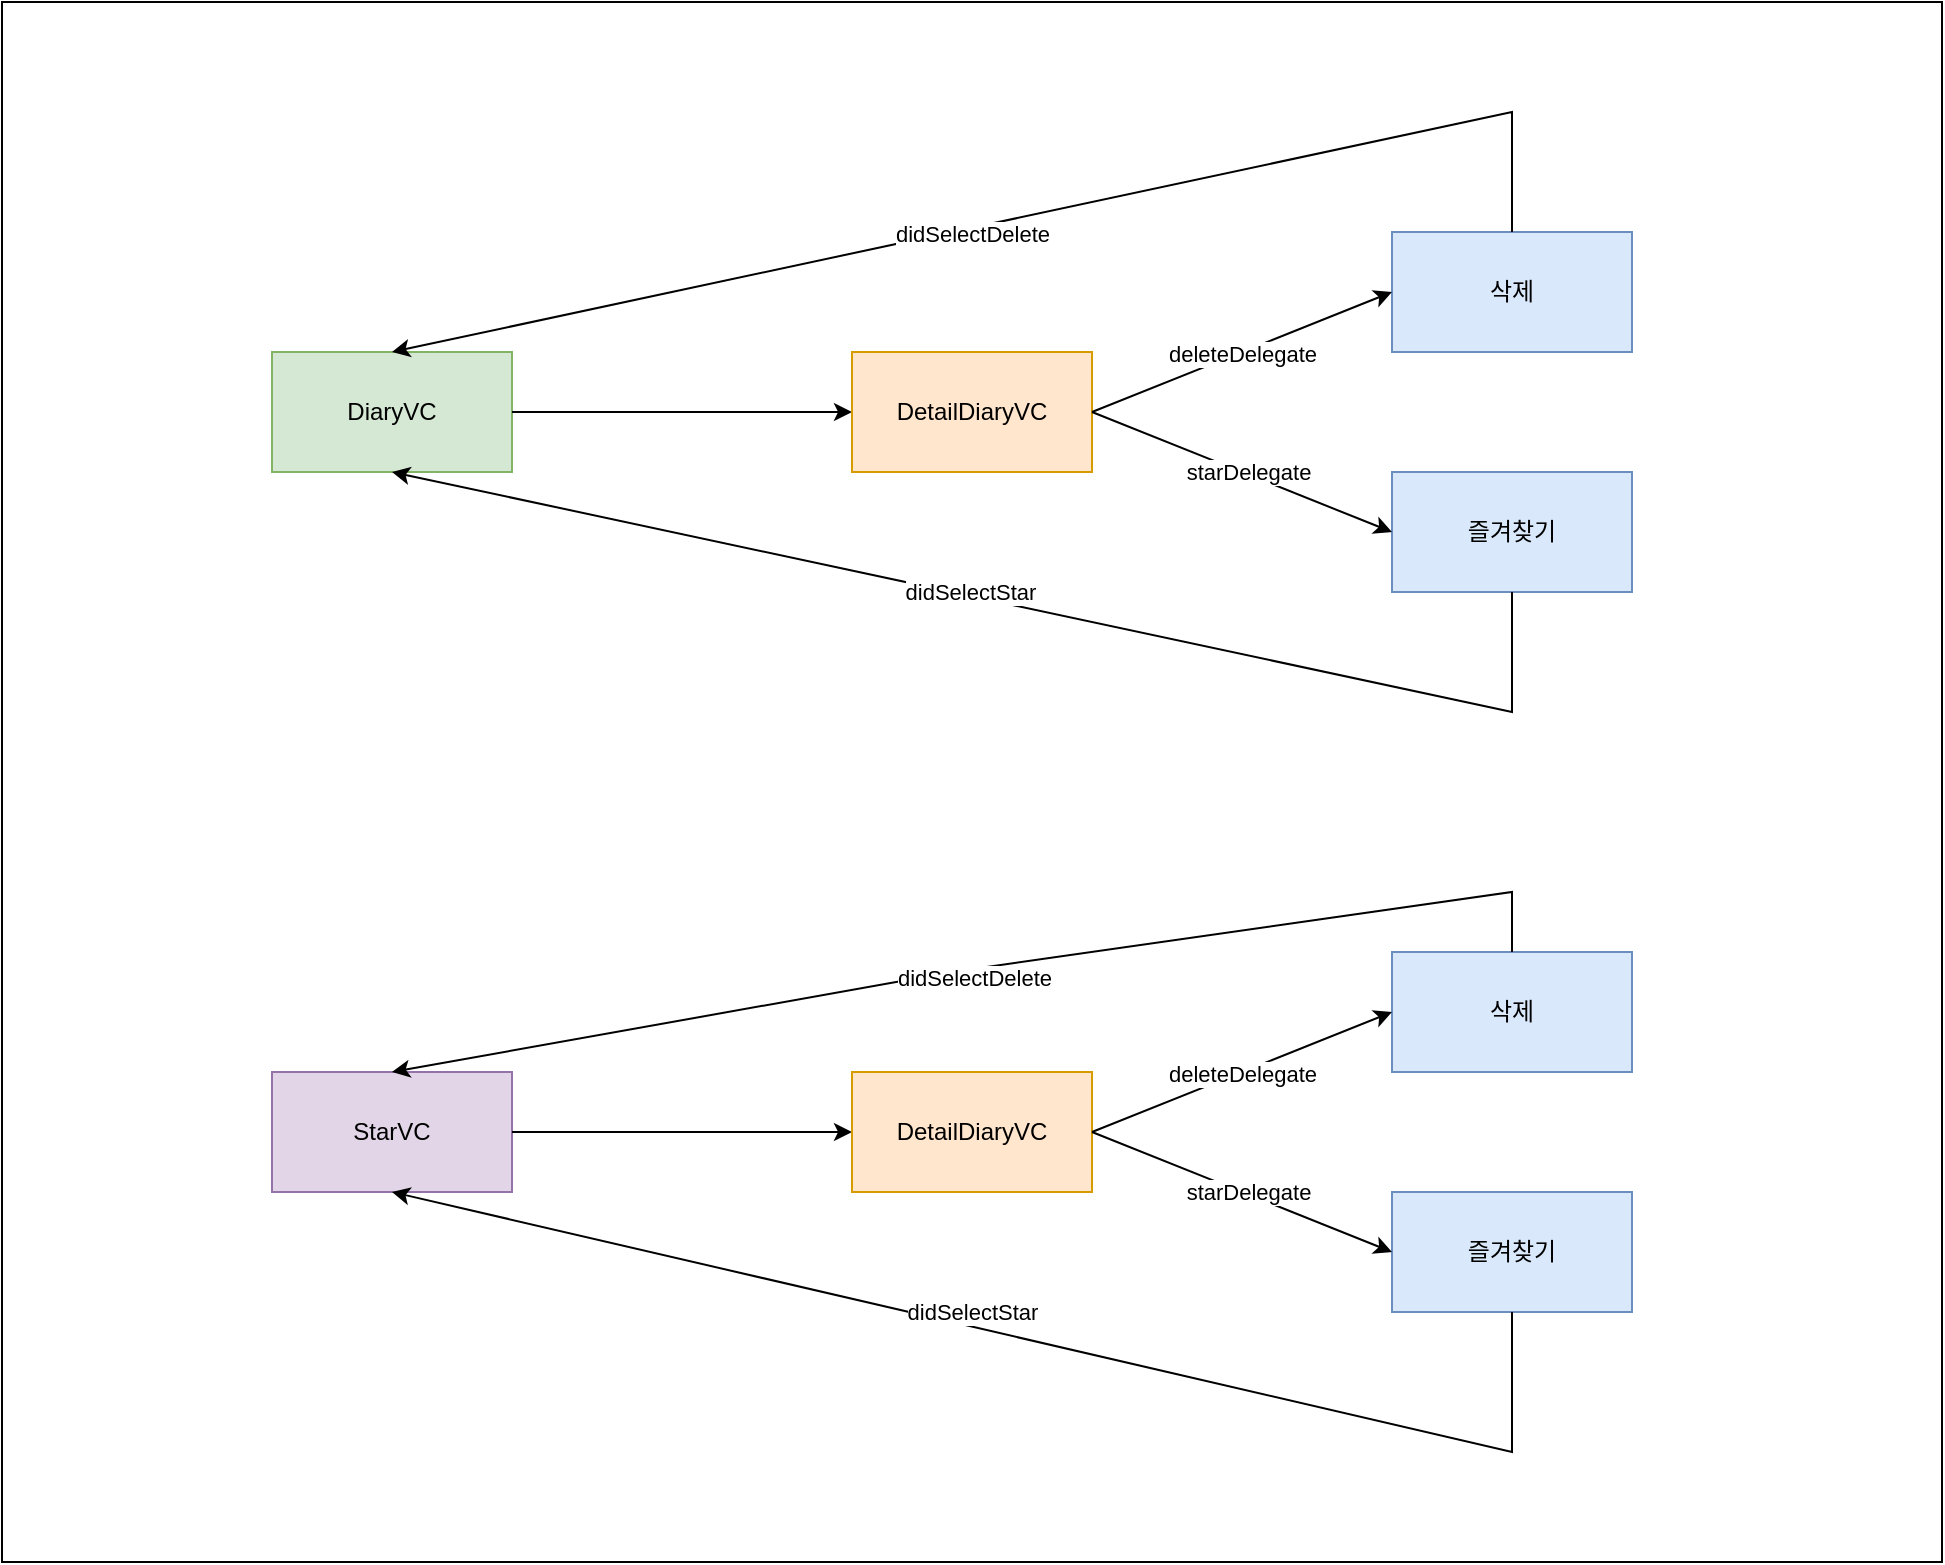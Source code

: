 <mxfile version="20.6.0" type="device"><diagram id="bF4rkXglU6vWMRhF6k80" name="페이지-1"><mxGraphModel dx="1245" dy="1128" grid="1" gridSize="10" guides="1" tooltips="1" connect="1" arrows="1" fold="1" page="1" pageScale="1" pageWidth="827" pageHeight="1169" math="0" shadow="0"><root><mxCell id="0"/><mxCell id="1" parent="0"/><mxCell id="MF_i8oVJQeJpUk0Q2YHK-1" value="" style="rounded=0;whiteSpace=wrap;html=1;" parent="1" vertex="1"><mxGeometry x="55" y="195" width="970" height="780" as="geometry"/></mxCell><mxCell id="MF_i8oVJQeJpUk0Q2YHK-2" value="DiaryVC" style="rounded=0;whiteSpace=wrap;html=1;fillColor=#d5e8d4;strokeColor=#82b366;" parent="1" vertex="1"><mxGeometry x="190" y="370" width="120" height="60" as="geometry"/></mxCell><mxCell id="MF_i8oVJQeJpUk0Q2YHK-4" value="" style="endArrow=classic;html=1;rounded=0;exitX=1;exitY=0.5;exitDx=0;exitDy=0;entryX=0;entryY=0.5;entryDx=0;entryDy=0;" parent="1" source="MF_i8oVJQeJpUk0Q2YHK-2" target="MF_i8oVJQeJpUk0Q2YHK-5" edge="1"><mxGeometry width="50" height="50" relative="1" as="geometry"><mxPoint x="390" y="570" as="sourcePoint"/><mxPoint x="420" y="110" as="targetPoint"/></mxGeometry></mxCell><mxCell id="MF_i8oVJQeJpUk0Q2YHK-5" value="DetailDiaryVC" style="rounded=0;whiteSpace=wrap;html=1;fillColor=#ffe6cc;strokeColor=#d79b00;" parent="1" vertex="1"><mxGeometry x="480" y="370" width="120" height="60" as="geometry"/></mxCell><mxCell id="MF_i8oVJQeJpUk0Q2YHK-6" value="삭제" style="rounded=0;whiteSpace=wrap;html=1;fillColor=#dae8fc;strokeColor=#6c8ebf;" parent="1" vertex="1"><mxGeometry x="750" y="310" width="120" height="60" as="geometry"/></mxCell><mxCell id="MF_i8oVJQeJpUk0Q2YHK-7" value="" style="endArrow=classic;html=1;rounded=0;exitX=1;exitY=0.5;exitDx=0;exitDy=0;entryX=0;entryY=0.5;entryDx=0;entryDy=0;" parent="1" source="MF_i8oVJQeJpUk0Q2YHK-5" target="MF_i8oVJQeJpUk0Q2YHK-6" edge="1"><mxGeometry width="50" height="50" relative="1" as="geometry"><mxPoint x="390" y="570" as="sourcePoint"/><mxPoint x="440" y="520" as="targetPoint"/></mxGeometry></mxCell><mxCell id="MF_i8oVJQeJpUk0Q2YHK-10" value="deleteDelegate" style="edgeLabel;html=1;align=center;verticalAlign=middle;resizable=0;points=[];" parent="MF_i8oVJQeJpUk0Q2YHK-7" vertex="1" connectable="0"><mxGeometry x="-0.011" relative="1" as="geometry"><mxPoint as="offset"/></mxGeometry></mxCell><mxCell id="MF_i8oVJQeJpUk0Q2YHK-8" value="즐겨찾기" style="rounded=0;whiteSpace=wrap;html=1;fillColor=#dae8fc;strokeColor=#6c8ebf;" parent="1" vertex="1"><mxGeometry x="750" y="430" width="120" height="60" as="geometry"/></mxCell><mxCell id="MF_i8oVJQeJpUk0Q2YHK-9" value="" style="endArrow=classic;html=1;rounded=0;exitX=1;exitY=0.5;exitDx=0;exitDy=0;entryX=0;entryY=0.5;entryDx=0;entryDy=0;" parent="1" source="MF_i8oVJQeJpUk0Q2YHK-5" target="MF_i8oVJQeJpUk0Q2YHK-8" edge="1"><mxGeometry width="50" height="50" relative="1" as="geometry"><mxPoint x="390" y="570" as="sourcePoint"/><mxPoint x="440" y="520" as="targetPoint"/></mxGeometry></mxCell><mxCell id="MF_i8oVJQeJpUk0Q2YHK-11" value="starDelegate" style="edgeLabel;html=1;align=center;verticalAlign=middle;resizable=0;points=[];" parent="MF_i8oVJQeJpUk0Q2YHK-9" vertex="1" connectable="0"><mxGeometry x="0.035" y="1" relative="1" as="geometry"><mxPoint as="offset"/></mxGeometry></mxCell><mxCell id="MF_i8oVJQeJpUk0Q2YHK-12" value="" style="endArrow=classic;html=1;rounded=0;exitX=0.5;exitY=0;exitDx=0;exitDy=0;entryX=0.5;entryY=0;entryDx=0;entryDy=0;" parent="1" source="MF_i8oVJQeJpUk0Q2YHK-6" target="MF_i8oVJQeJpUk0Q2YHK-2" edge="1"><mxGeometry width="50" height="50" relative="1" as="geometry"><mxPoint x="390" y="570" as="sourcePoint"/><mxPoint x="440" y="520" as="targetPoint"/><Array as="points"><mxPoint x="810" y="250"/></Array></mxGeometry></mxCell><mxCell id="MF_i8oVJQeJpUk0Q2YHK-14" value="didSelectDelete" style="edgeLabel;html=1;align=center;verticalAlign=middle;resizable=0;points=[];" parent="MF_i8oVJQeJpUk0Q2YHK-12" vertex="1" connectable="0"><mxGeometry x="0.114" relative="1" as="geometry"><mxPoint x="16" y="-1" as="offset"/></mxGeometry></mxCell><mxCell id="MF_i8oVJQeJpUk0Q2YHK-13" value="" style="endArrow=classic;html=1;rounded=0;entryX=0.5;entryY=1;entryDx=0;entryDy=0;exitX=0.5;exitY=1;exitDx=0;exitDy=0;" parent="1" source="MF_i8oVJQeJpUk0Q2YHK-8" target="MF_i8oVJQeJpUk0Q2YHK-2" edge="1"><mxGeometry width="50" height="50" relative="1" as="geometry"><mxPoint x="390" y="570" as="sourcePoint"/><mxPoint x="440" y="520" as="targetPoint"/><Array as="points"><mxPoint x="810" y="550"/></Array></mxGeometry></mxCell><mxCell id="MF_i8oVJQeJpUk0Q2YHK-15" value="didSelectStar" style="edgeLabel;html=1;align=center;verticalAlign=middle;resizable=0;points=[];" parent="MF_i8oVJQeJpUk0Q2YHK-13" vertex="1" connectable="0"><mxGeometry x="0.206" y="-2" relative="1" as="geometry"><mxPoint x="43" y="9" as="offset"/></mxGeometry></mxCell><mxCell id="MF_i8oVJQeJpUk0Q2YHK-16" value="StarVC" style="rounded=0;whiteSpace=wrap;html=1;fillColor=#e1d5e7;strokeColor=#9673a6;" parent="1" vertex="1"><mxGeometry x="190" y="730" width="120" height="60" as="geometry"/></mxCell><mxCell id="MF_i8oVJQeJpUk0Q2YHK-17" value="" style="endArrow=classic;html=1;rounded=0;exitX=1;exitY=0.5;exitDx=0;exitDy=0;entryX=0;entryY=0.5;entryDx=0;entryDy=0;" parent="1" source="MF_i8oVJQeJpUk0Q2YHK-16" target="MF_i8oVJQeJpUk0Q2YHK-18" edge="1"><mxGeometry width="50" height="50" relative="1" as="geometry"><mxPoint x="390" y="930" as="sourcePoint"/><mxPoint x="420" y="470" as="targetPoint"/></mxGeometry></mxCell><mxCell id="MF_i8oVJQeJpUk0Q2YHK-18" value="DetailDiaryVC" style="rounded=0;whiteSpace=wrap;html=1;fillColor=#ffe6cc;strokeColor=#d79b00;" parent="1" vertex="1"><mxGeometry x="480" y="730" width="120" height="60" as="geometry"/></mxCell><mxCell id="MF_i8oVJQeJpUk0Q2YHK-19" value="삭제" style="rounded=0;whiteSpace=wrap;html=1;fillColor=#dae8fc;strokeColor=#6c8ebf;" parent="1" vertex="1"><mxGeometry x="750" y="670" width="120" height="60" as="geometry"/></mxCell><mxCell id="MF_i8oVJQeJpUk0Q2YHK-20" value="" style="endArrow=classic;html=1;rounded=0;exitX=1;exitY=0.5;exitDx=0;exitDy=0;entryX=0;entryY=0.5;entryDx=0;entryDy=0;" parent="1" source="MF_i8oVJQeJpUk0Q2YHK-18" target="MF_i8oVJQeJpUk0Q2YHK-19" edge="1"><mxGeometry width="50" height="50" relative="1" as="geometry"><mxPoint x="390" y="930" as="sourcePoint"/><mxPoint x="440" y="880" as="targetPoint"/></mxGeometry></mxCell><mxCell id="MF_i8oVJQeJpUk0Q2YHK-21" value="deleteDelegate" style="edgeLabel;html=1;align=center;verticalAlign=middle;resizable=0;points=[];" parent="MF_i8oVJQeJpUk0Q2YHK-20" vertex="1" connectable="0"><mxGeometry x="-0.011" relative="1" as="geometry"><mxPoint as="offset"/></mxGeometry></mxCell><mxCell id="MF_i8oVJQeJpUk0Q2YHK-22" value="즐겨찾기" style="rounded=0;whiteSpace=wrap;html=1;fillColor=#dae8fc;strokeColor=#6c8ebf;" parent="1" vertex="1"><mxGeometry x="750" y="790" width="120" height="60" as="geometry"/></mxCell><mxCell id="MF_i8oVJQeJpUk0Q2YHK-23" value="" style="endArrow=classic;html=1;rounded=0;exitX=1;exitY=0.5;exitDx=0;exitDy=0;entryX=0;entryY=0.5;entryDx=0;entryDy=0;" parent="1" source="MF_i8oVJQeJpUk0Q2YHK-18" target="MF_i8oVJQeJpUk0Q2YHK-22" edge="1"><mxGeometry width="50" height="50" relative="1" as="geometry"><mxPoint x="390" y="930" as="sourcePoint"/><mxPoint x="440" y="880" as="targetPoint"/></mxGeometry></mxCell><mxCell id="MF_i8oVJQeJpUk0Q2YHK-24" value="starDelegate" style="edgeLabel;html=1;align=center;verticalAlign=middle;resizable=0;points=[];" parent="MF_i8oVJQeJpUk0Q2YHK-23" vertex="1" connectable="0"><mxGeometry x="0.035" y="1" relative="1" as="geometry"><mxPoint as="offset"/></mxGeometry></mxCell><mxCell id="MF_i8oVJQeJpUk0Q2YHK-25" value="" style="endArrow=classic;html=1;rounded=0;exitX=0.5;exitY=0;exitDx=0;exitDy=0;entryX=0.5;entryY=0;entryDx=0;entryDy=0;" parent="1" source="MF_i8oVJQeJpUk0Q2YHK-19" target="MF_i8oVJQeJpUk0Q2YHK-16" edge="1"><mxGeometry width="50" height="50" relative="1" as="geometry"><mxPoint x="390" y="930" as="sourcePoint"/><mxPoint x="440" y="880" as="targetPoint"/><Array as="points"><mxPoint x="810" y="640"/><mxPoint x="530" y="680"/></Array></mxGeometry></mxCell><mxCell id="MF_i8oVJQeJpUk0Q2YHK-26" value="didSelectDelete" style="edgeLabel;html=1;align=center;verticalAlign=middle;resizable=0;points=[];" parent="MF_i8oVJQeJpUk0Q2YHK-25" vertex="1" connectable="0"><mxGeometry x="0.114" relative="1" as="geometry"><mxPoint x="30" y="-1" as="offset"/></mxGeometry></mxCell><mxCell id="MF_i8oVJQeJpUk0Q2YHK-27" value="" style="endArrow=classic;html=1;rounded=0;entryX=0.5;entryY=1;entryDx=0;entryDy=0;exitX=0.5;exitY=1;exitDx=0;exitDy=0;" parent="1" source="MF_i8oVJQeJpUk0Q2YHK-22" target="MF_i8oVJQeJpUk0Q2YHK-16" edge="1"><mxGeometry width="50" height="50" relative="1" as="geometry"><mxPoint x="390" y="930" as="sourcePoint"/><mxPoint x="440" y="880" as="targetPoint"/><Array as="points"><mxPoint x="810" y="920"/></Array></mxGeometry></mxCell><mxCell id="MF_i8oVJQeJpUk0Q2YHK-28" value="didSelectStar" style="edgeLabel;html=1;align=center;verticalAlign=middle;resizable=0;points=[];" parent="MF_i8oVJQeJpUk0Q2YHK-27" vertex="1" connectable="0"><mxGeometry x="0.206" y="-2" relative="1" as="geometry"><mxPoint x="40" y="4" as="offset"/></mxGeometry></mxCell></root></mxGraphModel></diagram></mxfile>
